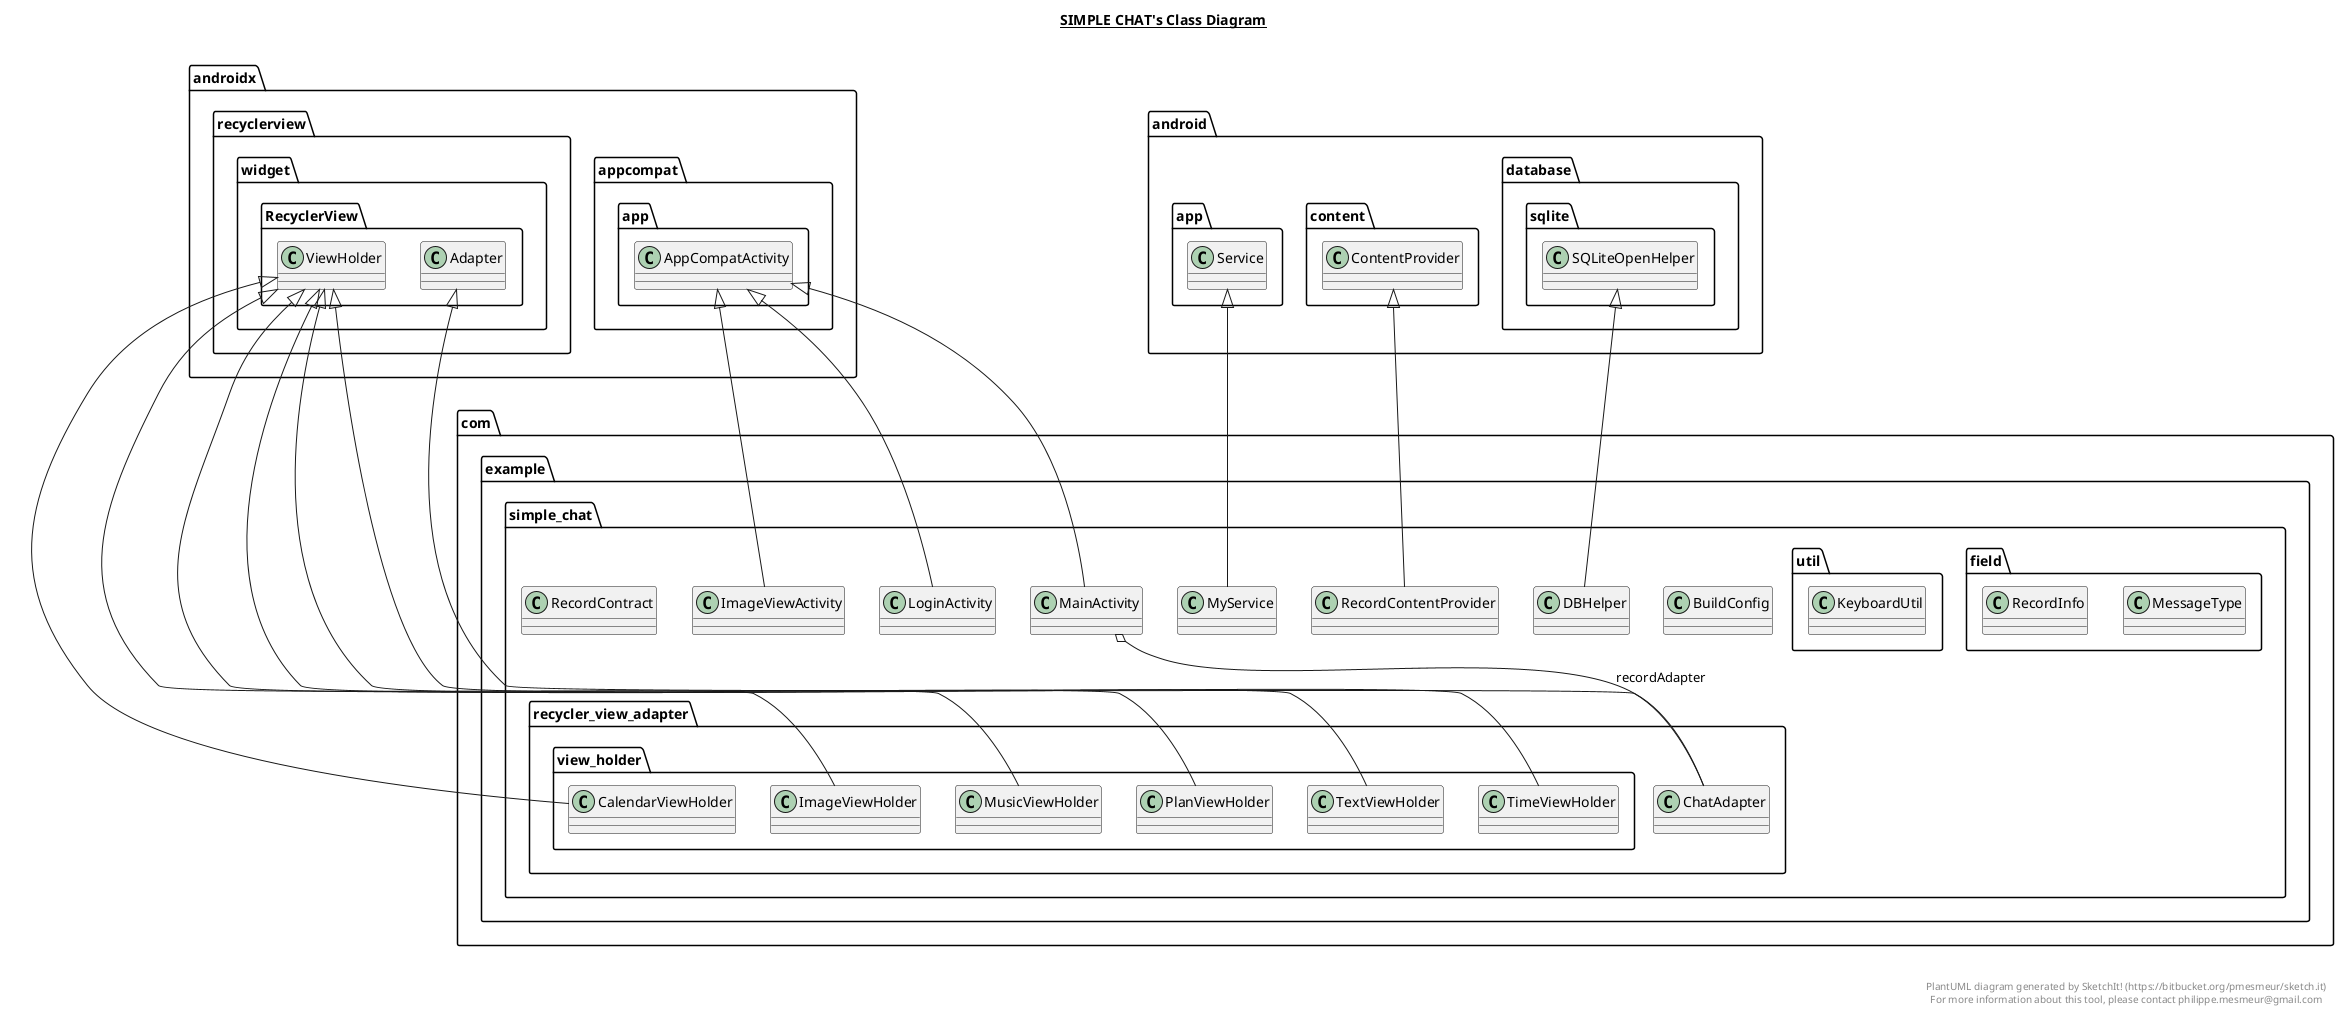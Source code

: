 @startuml

title __SIMPLE CHAT's Class Diagram__\n

  namespace com.example.simple_chat {
    class com.example.simple_chat.BuildConfig {
    }
  }
  

  namespace com.example.simple_chat {
    class com.example.simple_chat.DBHelper {
    }
  }
  

  namespace com.example.simple_chat {
    class com.example.simple_chat.ImageViewActivity {
    }
  }
  

  namespace com.example.simple_chat {
    class com.example.simple_chat.LoginActivity {
    }
  }
  

  namespace com.example.simple_chat {
    class com.example.simple_chat.MainActivity {
    }
  }
  

  namespace com.example.simple_chat {
    class com.example.simple_chat.MyService {
    }
  }
  

  namespace com.example.simple_chat {
    class com.example.simple_chat.RecordContentProvider {
    }
  }
  

  namespace com.example.simple_chat {
    class com.example.simple_chat.RecordContract {
    }
  }
  

  namespace com.example.simple_chat {
    namespace field {
      class com.example.simple_chat.field.MessageType {
      }
    }
  }
  

  namespace com.example.simple_chat {
    namespace field {
      class com.example.simple_chat.field.RecordInfo {
      }
    }
  }
  

  namespace com.example.simple_chat {
    namespace recycler_view_adapter {
      class com.example.simple_chat.recycler_view_adapter.ChatAdapter {
      }
    }
  }
  

  namespace com.example.simple_chat {
    namespace recycler_view_adapter {
      namespace view_holder {
        class com.example.simple_chat.recycler_view_adapter.view_holder.CalendarViewHolder {
        }
      }
    }
  }
  

  namespace com.example.simple_chat {
    namespace recycler_view_adapter {
      namespace view_holder {
        class com.example.simple_chat.recycler_view_adapter.view_holder.ImageViewHolder {
        }
      }
    }
  }
  

  namespace com.example.simple_chat {
    namespace recycler_view_adapter {
      namespace view_holder {
        class com.example.simple_chat.recycler_view_adapter.view_holder.MusicViewHolder {
        }
      }
    }
  }
  

  namespace com.example.simple_chat {
    namespace recycler_view_adapter {
      namespace view_holder {
        class com.example.simple_chat.recycler_view_adapter.view_holder.PlanViewHolder {
        }
      }
    }
  }
  

  namespace com.example.simple_chat {
    namespace recycler_view_adapter {
      namespace view_holder {
        class com.example.simple_chat.recycler_view_adapter.view_holder.TextViewHolder {
        }
      }
    }
  }
  

  namespace com.example.simple_chat {
    namespace recycler_view_adapter {
      namespace view_holder {
        class com.example.simple_chat.recycler_view_adapter.view_holder.TimeViewHolder {
        }
      }
    }
  }
  

  namespace com.example.simple_chat {
    namespace util {
      class com.example.simple_chat.util.KeyboardUtil {
      }
    }
  }
  

  com.example.simple_chat.DBHelper -up-|> android.database.sqlite.SQLiteOpenHelper
  com.example.simple_chat.ImageViewActivity -up-|> androidx.appcompat.app.AppCompatActivity
  com.example.simple_chat.LoginActivity -up-|> androidx.appcompat.app.AppCompatActivity
  com.example.simple_chat.MainActivity -up-|> androidx.appcompat.app.AppCompatActivity
  com.example.simple_chat.MainActivity o-- com.example.simple_chat.recycler_view_adapter.ChatAdapter : recordAdapter
  com.example.simple_chat.MyService -up-|> android.app.Service
  com.example.simple_chat.RecordContentProvider -up-|> android.content.ContentProvider
  com.example.simple_chat.recycler_view_adapter.ChatAdapter -up-|> androidx.recyclerview.widget.RecyclerView.Adapter
  com.example.simple_chat.recycler_view_adapter.ChatAdapter o-- com.example.simple_chat.MyService.MusicInfoBinder : binder
  com.example.simple_chat.recycler_view_adapter.view_holder.CalendarViewHolder -up-|> androidx.recyclerview.widget.RecyclerView.ViewHolder
  com.example.simple_chat.recycler_view_adapter.view_holder.ImageViewHolder -up-|> androidx.recyclerview.widget.RecyclerView.ViewHolder
  com.example.simple_chat.recycler_view_adapter.view_holder.MusicViewHolder -up-|> androidx.recyclerview.widget.RecyclerView.ViewHolder
  com.example.simple_chat.recycler_view_adapter.view_holder.PlanViewHolder -up-|> androidx.recyclerview.widget.RecyclerView.ViewHolder
  com.example.simple_chat.recycler_view_adapter.view_holder.PlanViewHolder o-- com.example.simple_chat.recycler_view_adapter.view_holder.PlanViewHolder.Value : value
  com.example.simple_chat.recycler_view_adapter.view_holder.TextViewHolder -up-|> androidx.recyclerview.widget.RecyclerView.ViewHolder
  com.example.simple_chat.recycler_view_adapter.view_holder.TimeViewHolder -up-|> androidx.recyclerview.widget.RecyclerView.ViewHolder


right footer


PlantUML diagram generated by SketchIt! (https://bitbucket.org/pmesmeur/sketch.it)
For more information about this tool, please contact philippe.mesmeur@gmail.com
endfooter

@enduml
